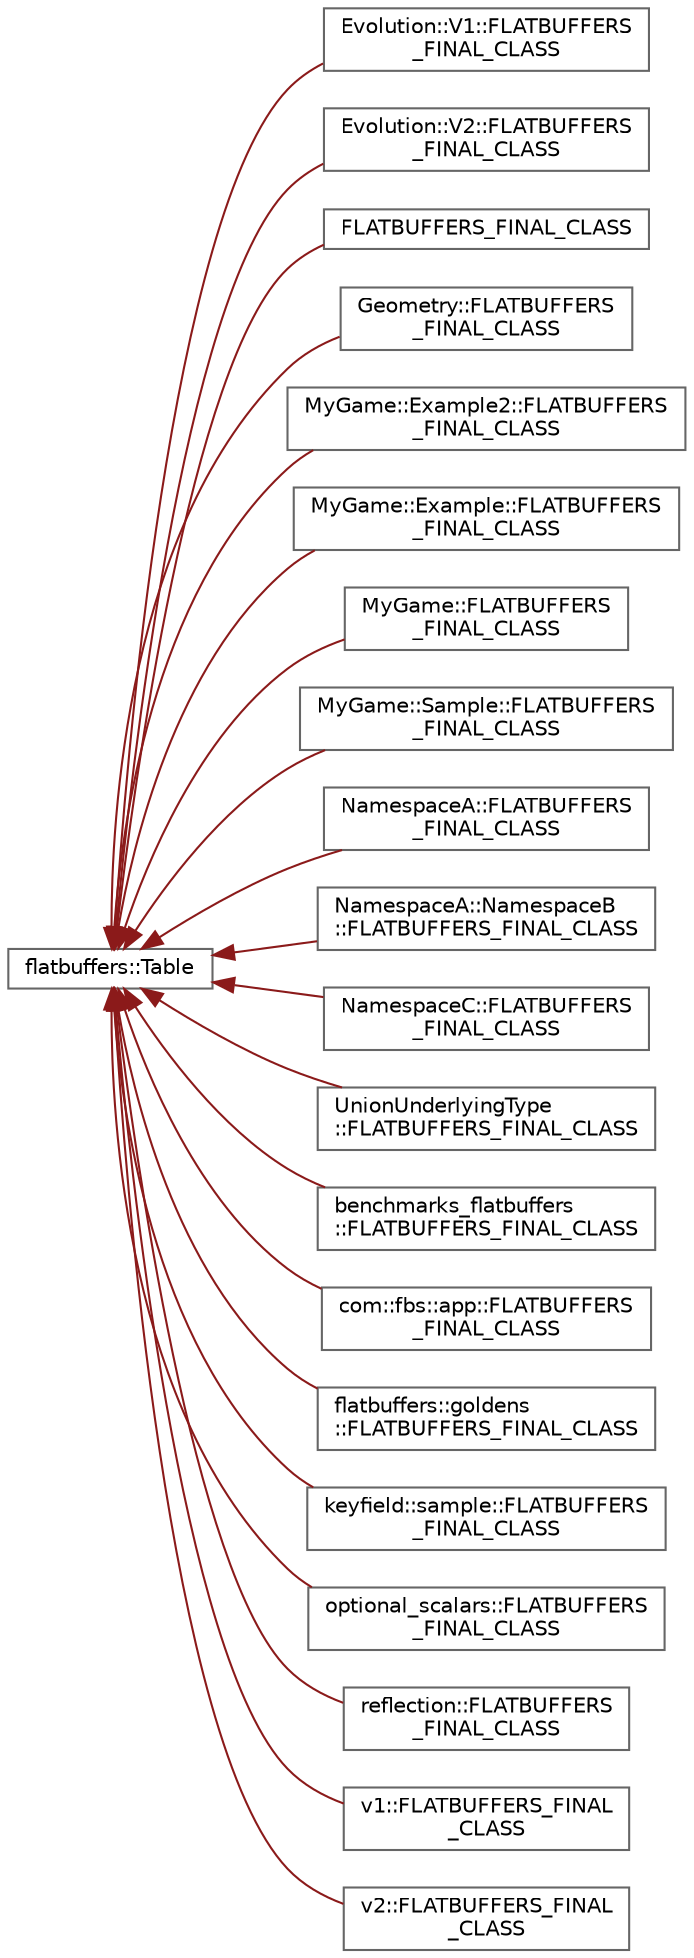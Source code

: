digraph "Graphical Class Hierarchy"
{
 // LATEX_PDF_SIZE
  bgcolor="transparent";
  edge [fontname=Helvetica,fontsize=10,labelfontname=Helvetica,labelfontsize=10];
  node [fontname=Helvetica,fontsize=10,shape=box,height=0.2,width=0.4];
  rankdir="LR";
  Node0 [id="Node000000",label="flatbuffers::Table",height=0.2,width=0.4,color="grey40", fillcolor="white", style="filled",URL="$classflatbuffers_1_1Table.html",tooltip=" "];
  Node0 -> Node1 [id="edge114_Node000000_Node000001",dir="back",color="firebrick4",style="solid",tooltip=" "];
  Node1 [id="Node000001",label="Evolution::V1::FLATBUFFERS\l_FINAL_CLASS",height=0.2,width=0.4,color="grey40", fillcolor="white", style="filled",URL="$structEvolution_1_1V1_1_1FLATBUFFERS__FINAL__CLASS.html",tooltip=" "];
  Node0 -> Node2 [id="edge115_Node000000_Node000002",dir="back",color="firebrick4",style="solid",tooltip=" "];
  Node2 [id="Node000002",label="Evolution::V2::FLATBUFFERS\l_FINAL_CLASS",height=0.2,width=0.4,color="grey40", fillcolor="white", style="filled",URL="$structEvolution_1_1V2_1_1FLATBUFFERS__FINAL__CLASS.html",tooltip=" "];
  Node0 -> Node3 [id="edge116_Node000000_Node000003",dir="back",color="firebrick4",style="solid",tooltip=" "];
  Node3 [id="Node000003",label="FLATBUFFERS_FINAL_CLASS",height=0.2,width=0.4,color="grey40", fillcolor="white", style="filled",URL="$structFLATBUFFERS__FINAL__CLASS.html",tooltip=" "];
  Node0 -> Node4 [id="edge117_Node000000_Node000004",dir="back",color="firebrick4",style="solid",tooltip=" "];
  Node4 [id="Node000004",label="Geometry::FLATBUFFERS\l_FINAL_CLASS",height=0.2,width=0.4,color="grey40", fillcolor="white", style="filled",URL="$structGeometry_1_1FLATBUFFERS__FINAL__CLASS.html",tooltip=" "];
  Node0 -> Node5 [id="edge118_Node000000_Node000005",dir="back",color="firebrick4",style="solid",tooltip=" "];
  Node5 [id="Node000005",label="MyGame::Example2::FLATBUFFERS\l_FINAL_CLASS",height=0.2,width=0.4,color="grey40", fillcolor="white", style="filled",URL="$structMyGame_1_1Example2_1_1FLATBUFFERS__FINAL__CLASS.html",tooltip=" "];
  Node0 -> Node6 [id="edge119_Node000000_Node000006",dir="back",color="firebrick4",style="solid",tooltip=" "];
  Node6 [id="Node000006",label="MyGame::Example::FLATBUFFERS\l_FINAL_CLASS",height=0.2,width=0.4,color="grey40", fillcolor="white", style="filled",URL="$structMyGame_1_1Example_1_1FLATBUFFERS__FINAL__CLASS.html",tooltip="an example documentation comment: \"monster object\""];
  Node0 -> Node7 [id="edge120_Node000000_Node000007",dir="back",color="firebrick4",style="solid",tooltip=" "];
  Node7 [id="Node000007",label="MyGame::FLATBUFFERS\l_FINAL_CLASS",height=0.2,width=0.4,color="grey40", fillcolor="white", style="filled",URL="$structMyGame_1_1FLATBUFFERS__FINAL__CLASS.html",tooltip=" "];
  Node0 -> Node8 [id="edge121_Node000000_Node000008",dir="back",color="firebrick4",style="solid",tooltip=" "];
  Node8 [id="Node000008",label="MyGame::Sample::FLATBUFFERS\l_FINAL_CLASS",height=0.2,width=0.4,color="grey40", fillcolor="white", style="filled",URL="$structMyGame_1_1Sample_1_1FLATBUFFERS__FINAL__CLASS.html",tooltip=" "];
  Node0 -> Node9 [id="edge122_Node000000_Node000009",dir="back",color="firebrick4",style="solid",tooltip=" "];
  Node9 [id="Node000009",label="NamespaceA::FLATBUFFERS\l_FINAL_CLASS",height=0.2,width=0.4,color="grey40", fillcolor="white", style="filled",URL="$structNamespaceA_1_1FLATBUFFERS__FINAL__CLASS.html",tooltip=" "];
  Node0 -> Node10 [id="edge123_Node000000_Node000010",dir="back",color="firebrick4",style="solid",tooltip=" "];
  Node10 [id="Node000010",label="NamespaceA::NamespaceB\l::FLATBUFFERS_FINAL_CLASS",height=0.2,width=0.4,color="grey40", fillcolor="white", style="filled",URL="$structNamespaceA_1_1NamespaceB_1_1FLATBUFFERS__FINAL__CLASS.html",tooltip=" "];
  Node0 -> Node11 [id="edge124_Node000000_Node000011",dir="back",color="firebrick4",style="solid",tooltip=" "];
  Node11 [id="Node000011",label="NamespaceC::FLATBUFFERS\l_FINAL_CLASS",height=0.2,width=0.4,color="grey40", fillcolor="white", style="filled",URL="$structNamespaceC_1_1FLATBUFFERS__FINAL__CLASS.html",tooltip=" "];
  Node0 -> Node12 [id="edge125_Node000000_Node000012",dir="back",color="firebrick4",style="solid",tooltip=" "];
  Node12 [id="Node000012",label="UnionUnderlyingType\l::FLATBUFFERS_FINAL_CLASS",height=0.2,width=0.4,color="grey40", fillcolor="white", style="filled",URL="$structUnionUnderlyingType_1_1FLATBUFFERS__FINAL__CLASS.html",tooltip=" "];
  Node0 -> Node13 [id="edge126_Node000000_Node000013",dir="back",color="firebrick4",style="solid",tooltip=" "];
  Node13 [id="Node000013",label="benchmarks_flatbuffers\l::FLATBUFFERS_FINAL_CLASS",height=0.2,width=0.4,color="grey40", fillcolor="white", style="filled",URL="$structbenchmarks__flatbuffers_1_1FLATBUFFERS__FINAL__CLASS.html",tooltip=" "];
  Node0 -> Node14 [id="edge127_Node000000_Node000014",dir="back",color="firebrick4",style="solid",tooltip=" "];
  Node14 [id="Node000014",label="com::fbs::app::FLATBUFFERS\l_FINAL_CLASS",height=0.2,width=0.4,color="grey40", fillcolor="white", style="filled",URL="$structcom_1_1fbs_1_1app_1_1FLATBUFFERS__FINAL__CLASS.html",tooltip=" "];
  Node0 -> Node15 [id="edge128_Node000000_Node000015",dir="back",color="firebrick4",style="solid",tooltip=" "];
  Node15 [id="Node000015",label="flatbuffers::goldens\l::FLATBUFFERS_FINAL_CLASS",height=0.2,width=0.4,color="grey40", fillcolor="white", style="filled",URL="$structflatbuffers_1_1goldens_1_1FLATBUFFERS__FINAL__CLASS.html",tooltip=" "];
  Node0 -> Node16 [id="edge129_Node000000_Node000016",dir="back",color="firebrick4",style="solid",tooltip=" "];
  Node16 [id="Node000016",label="keyfield::sample::FLATBUFFERS\l_FINAL_CLASS",height=0.2,width=0.4,color="grey40", fillcolor="white", style="filled",URL="$structkeyfield_1_1sample_1_1FLATBUFFERS__FINAL__CLASS.html",tooltip=" "];
  Node0 -> Node17 [id="edge130_Node000000_Node000017",dir="back",color="firebrick4",style="solid",tooltip=" "];
  Node17 [id="Node000017",label="optional_scalars::FLATBUFFERS\l_FINAL_CLASS",height=0.2,width=0.4,color="grey40", fillcolor="white", style="filled",URL="$structoptional__scalars_1_1FLATBUFFERS__FINAL__CLASS.html",tooltip=" "];
  Node0 -> Node18 [id="edge131_Node000000_Node000018",dir="back",color="firebrick4",style="solid",tooltip=" "];
  Node18 [id="Node000018",label="reflection::FLATBUFFERS\l_FINAL_CLASS",height=0.2,width=0.4,color="grey40", fillcolor="white", style="filled",URL="$structreflection_1_1FLATBUFFERS__FINAL__CLASS.html",tooltip=" "];
  Node0 -> Node19 [id="edge132_Node000000_Node000019",dir="back",color="firebrick4",style="solid",tooltip=" "];
  Node19 [id="Node000019",label="v1::FLATBUFFERS_FINAL\l_CLASS",height=0.2,width=0.4,color="grey40", fillcolor="white", style="filled",URL="$structv1_1_1FLATBUFFERS__FINAL__CLASS.html",tooltip=" "];
  Node0 -> Node20 [id="edge133_Node000000_Node000020",dir="back",color="firebrick4",style="solid",tooltip=" "];
  Node20 [id="Node000020",label="v2::FLATBUFFERS_FINAL\l_CLASS",height=0.2,width=0.4,color="grey40", fillcolor="white", style="filled",URL="$structv2_1_1FLATBUFFERS__FINAL__CLASS.html",tooltip=" "];
}
